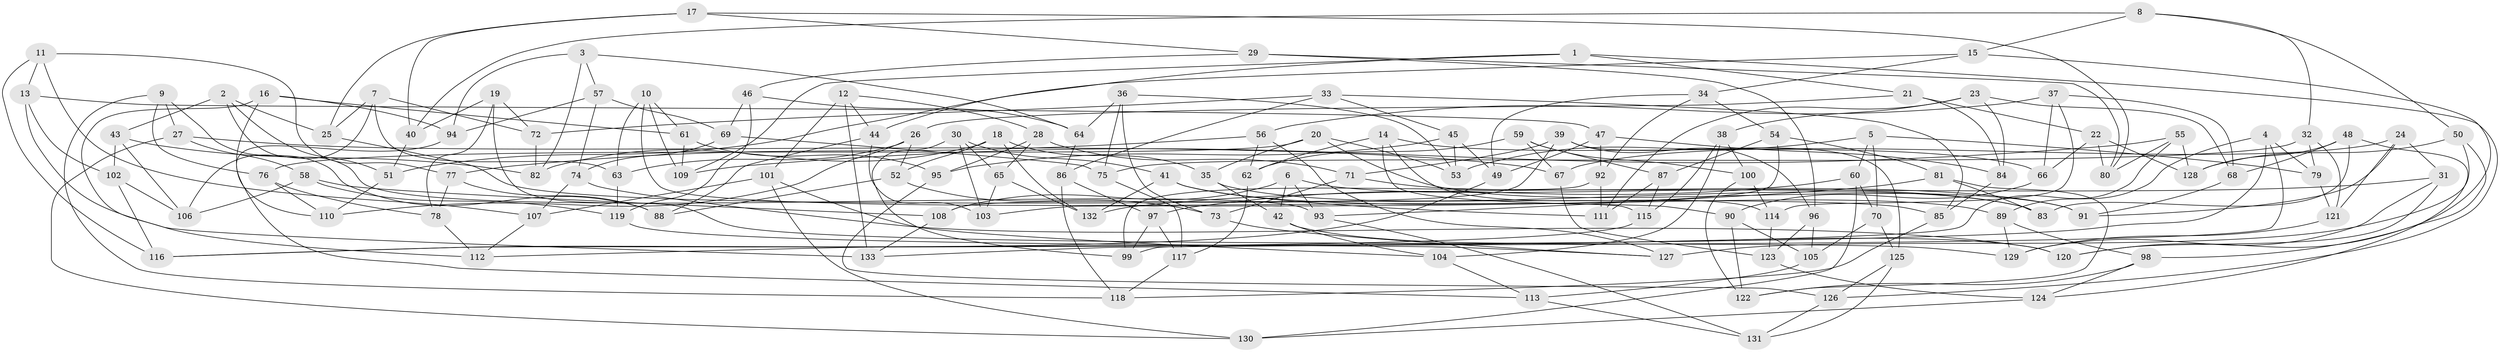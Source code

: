 // Generated by graph-tools (version 1.1) at 2025/26/03/09/25 03:26:53]
// undirected, 133 vertices, 266 edges
graph export_dot {
graph [start="1"]
  node [color=gray90,style=filled];
  1;
  2;
  3;
  4;
  5;
  6;
  7;
  8;
  9;
  10;
  11;
  12;
  13;
  14;
  15;
  16;
  17;
  18;
  19;
  20;
  21;
  22;
  23;
  24;
  25;
  26;
  27;
  28;
  29;
  30;
  31;
  32;
  33;
  34;
  35;
  36;
  37;
  38;
  39;
  40;
  41;
  42;
  43;
  44;
  45;
  46;
  47;
  48;
  49;
  50;
  51;
  52;
  53;
  54;
  55;
  56;
  57;
  58;
  59;
  60;
  61;
  62;
  63;
  64;
  65;
  66;
  67;
  68;
  69;
  70;
  71;
  72;
  73;
  74;
  75;
  76;
  77;
  78;
  79;
  80;
  81;
  82;
  83;
  84;
  85;
  86;
  87;
  88;
  89;
  90;
  91;
  92;
  93;
  94;
  95;
  96;
  97;
  98;
  99;
  100;
  101;
  102;
  103;
  104;
  105;
  106;
  107;
  108;
  109;
  110;
  111;
  112;
  113;
  114;
  115;
  116;
  117;
  118;
  119;
  120;
  121;
  122;
  123;
  124;
  125;
  126;
  127;
  128;
  129;
  130;
  131;
  132;
  133;
  1 -- 21;
  1 -- 44;
  1 -- 109;
  1 -- 126;
  2 -- 43;
  2 -- 51;
  2 -- 93;
  2 -- 25;
  3 -- 94;
  3 -- 64;
  3 -- 57;
  3 -- 82;
  4 -- 89;
  4 -- 112;
  4 -- 99;
  4 -- 79;
  5 -- 79;
  5 -- 60;
  5 -- 53;
  5 -- 70;
  6 -- 42;
  6 -- 108;
  6 -- 93;
  6 -- 83;
  7 -- 106;
  7 -- 25;
  7 -- 72;
  7 -- 63;
  8 -- 32;
  8 -- 15;
  8 -- 40;
  8 -- 50;
  9 -- 118;
  9 -- 27;
  9 -- 88;
  9 -- 76;
  10 -- 115;
  10 -- 61;
  10 -- 109;
  10 -- 63;
  11 -- 116;
  11 -- 13;
  11 -- 77;
  11 -- 107;
  12 -- 28;
  12 -- 101;
  12 -- 133;
  12 -- 44;
  13 -- 133;
  13 -- 47;
  13 -- 102;
  14 -- 90;
  14 -- 66;
  14 -- 62;
  14 -- 114;
  15 -- 120;
  15 -- 34;
  15 -- 51;
  16 -- 94;
  16 -- 61;
  16 -- 110;
  16 -- 112;
  17 -- 29;
  17 -- 40;
  17 -- 25;
  17 -- 80;
  18 -- 35;
  18 -- 132;
  18 -- 82;
  18 -- 52;
  19 -- 40;
  19 -- 72;
  19 -- 129;
  19 -- 78;
  20 -- 35;
  20 -- 76;
  20 -- 53;
  20 -- 91;
  21 -- 84;
  21 -- 26;
  21 -- 22;
  22 -- 80;
  22 -- 66;
  22 -- 128;
  23 -- 111;
  23 -- 84;
  23 -- 38;
  23 -- 68;
  24 -- 121;
  24 -- 91;
  24 -- 67;
  24 -- 31;
  25 -- 85;
  26 -- 110;
  26 -- 52;
  26 -- 63;
  27 -- 58;
  27 -- 67;
  27 -- 130;
  28 -- 71;
  28 -- 95;
  28 -- 65;
  29 -- 46;
  29 -- 80;
  29 -- 96;
  30 -- 65;
  30 -- 99;
  30 -- 41;
  30 -- 103;
  31 -- 120;
  31 -- 129;
  31 -- 132;
  32 -- 121;
  32 -- 79;
  32 -- 75;
  33 -- 72;
  33 -- 45;
  33 -- 85;
  33 -- 86;
  34 -- 54;
  34 -- 92;
  34 -- 49;
  35 -- 42;
  35 -- 83;
  36 -- 64;
  36 -- 53;
  36 -- 75;
  36 -- 73;
  37 -- 114;
  37 -- 68;
  37 -- 66;
  37 -- 56;
  38 -- 115;
  38 -- 104;
  38 -- 100;
  39 -- 125;
  39 -- 108;
  39 -- 96;
  39 -- 71;
  40 -- 51;
  41 -- 111;
  41 -- 132;
  41 -- 89;
  42 -- 104;
  42 -- 120;
  43 -- 106;
  43 -- 82;
  43 -- 102;
  44 -- 88;
  44 -- 103;
  45 -- 49;
  45 -- 95;
  45 -- 53;
  46 -- 119;
  46 -- 69;
  46 -- 64;
  47 -- 84;
  47 -- 49;
  47 -- 92;
  48 -- 124;
  48 -- 83;
  48 -- 68;
  48 -- 128;
  49 -- 116;
  50 -- 127;
  50 -- 98;
  50 -- 128;
  51 -- 110;
  52 -- 88;
  52 -- 73;
  54 -- 81;
  54 -- 87;
  54 -- 103;
  55 -- 128;
  55 -- 80;
  55 -- 109;
  55 -- 133;
  56 -- 62;
  56 -- 77;
  56 -- 127;
  57 -- 69;
  57 -- 94;
  57 -- 74;
  58 -- 119;
  58 -- 108;
  58 -- 106;
  59 -- 67;
  59 -- 100;
  59 -- 87;
  59 -- 62;
  60 -- 70;
  60 -- 97;
  60 -- 130;
  61 -- 95;
  61 -- 109;
  62 -- 117;
  63 -- 119;
  64 -- 86;
  65 -- 103;
  65 -- 132;
  66 -- 90;
  67 -- 123;
  68 -- 91;
  69 -- 75;
  69 -- 74;
  70 -- 125;
  70 -- 105;
  71 -- 73;
  71 -- 91;
  72 -- 82;
  73 -- 127;
  74 -- 107;
  74 -- 120;
  75 -- 117;
  76 -- 110;
  76 -- 78;
  77 -- 88;
  77 -- 78;
  78 -- 112;
  79 -- 121;
  81 -- 93;
  81 -- 83;
  81 -- 122;
  84 -- 85;
  85 -- 118;
  86 -- 118;
  86 -- 97;
  87 -- 111;
  87 -- 115;
  89 -- 129;
  89 -- 98;
  90 -- 105;
  90 -- 122;
  92 -- 99;
  92 -- 111;
  93 -- 131;
  94 -- 113;
  95 -- 126;
  96 -- 105;
  96 -- 123;
  97 -- 117;
  97 -- 99;
  98 -- 124;
  98 -- 122;
  100 -- 114;
  100 -- 122;
  101 -- 107;
  101 -- 130;
  101 -- 104;
  102 -- 116;
  102 -- 106;
  104 -- 113;
  105 -- 113;
  107 -- 112;
  108 -- 133;
  113 -- 131;
  114 -- 123;
  115 -- 116;
  117 -- 118;
  119 -- 127;
  121 -- 129;
  123 -- 124;
  124 -- 130;
  125 -- 126;
  125 -- 131;
  126 -- 131;
}
